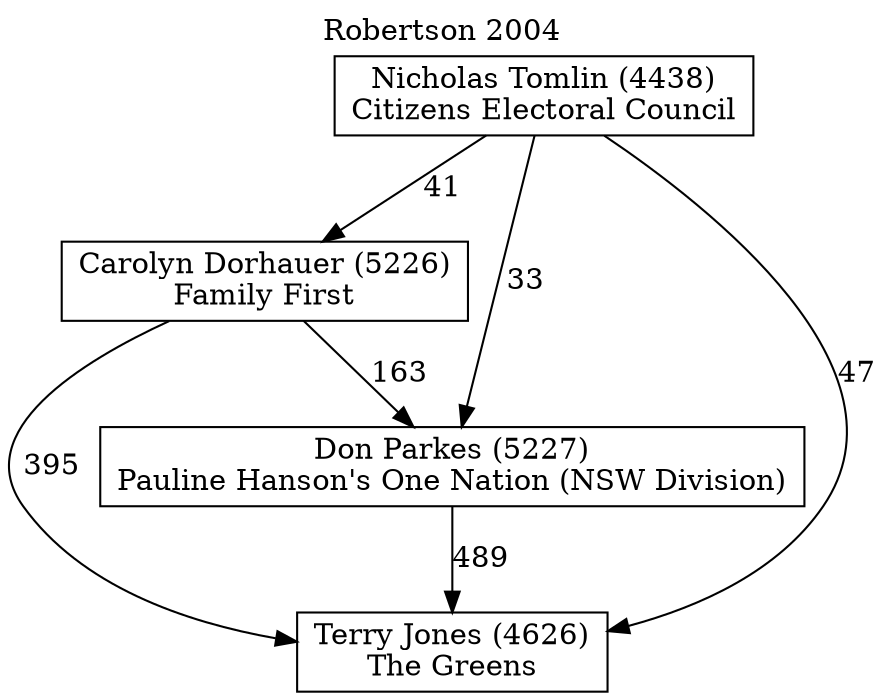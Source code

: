 // House preference flow
digraph "Terry Jones (4626)_Robertson_2004" {
	graph [label="Robertson 2004" labelloc=t mclimit=10]
	node [shape=box]
	"Carolyn Dorhauer (5226)" [label="Carolyn Dorhauer (5226)
Family First"]
	"Don Parkes (5227)" [label="Don Parkes (5227)
Pauline Hanson's One Nation (NSW Division)"]
	"Nicholas Tomlin (4438)" [label="Nicholas Tomlin (4438)
Citizens Electoral Council"]
	"Terry Jones (4626)" [label="Terry Jones (4626)
The Greens"]
	"Carolyn Dorhauer (5226)" -> "Don Parkes (5227)" [label=163]
	"Carolyn Dorhauer (5226)" -> "Terry Jones (4626)" [label=395]
	"Don Parkes (5227)" -> "Terry Jones (4626)" [label=489]
	"Nicholas Tomlin (4438)" -> "Carolyn Dorhauer (5226)" [label=41]
	"Nicholas Tomlin (4438)" -> "Don Parkes (5227)" [label=33]
	"Nicholas Tomlin (4438)" -> "Terry Jones (4626)" [label=47]
}
